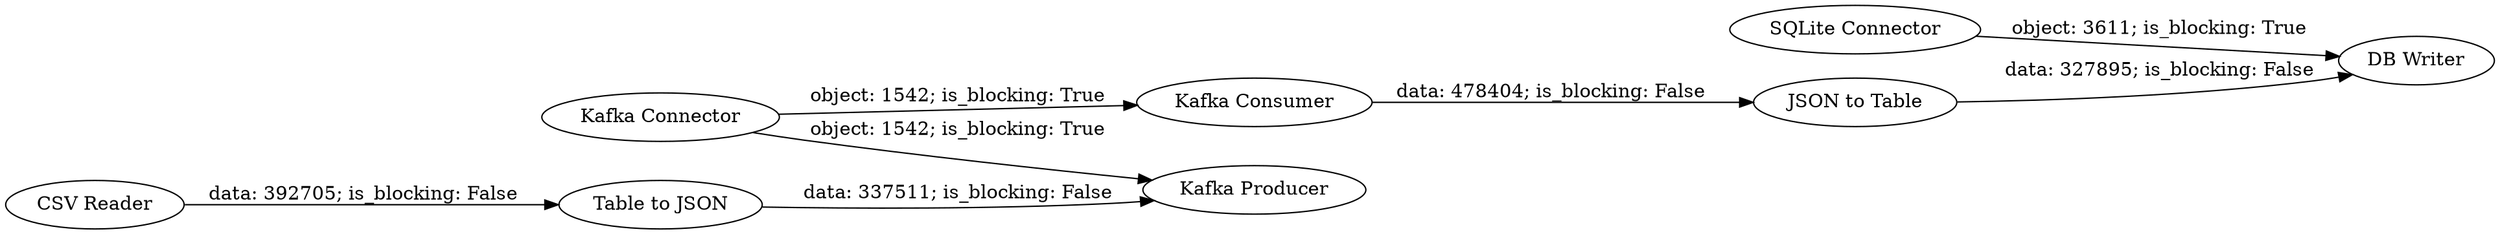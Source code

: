 digraph {
	"-6729309405705748967_15" [label="Kafka Consumer"]
	"-6729309405705748967_13" [label="DB Writer"]
	"-6729309405705748967_1" [label="Kafka Connector"]
	"-6729309405705748967_49" [label="Kafka Producer"]
	"-6729309405705748967_7" [label="JSON to Table"]
	"-6729309405705748967_3" [label="CSV Reader"]
	"-6729309405705748967_12" [label="SQLite Connector"]
	"-6729309405705748967_5" [label="Table to JSON"]
	"-6729309405705748967_1" -> "-6729309405705748967_15" [label="object: 1542; is_blocking: True"]
	"-6729309405705748967_5" -> "-6729309405705748967_49" [label="data: 337511; is_blocking: False"]
	"-6729309405705748967_15" -> "-6729309405705748967_7" [label="data: 478404; is_blocking: False"]
	"-6729309405705748967_12" -> "-6729309405705748967_13" [label="object: 3611; is_blocking: True"]
	"-6729309405705748967_1" -> "-6729309405705748967_49" [label="object: 1542; is_blocking: True"]
	"-6729309405705748967_7" -> "-6729309405705748967_13" [label="data: 327895; is_blocking: False"]
	"-6729309405705748967_3" -> "-6729309405705748967_5" [label="data: 392705; is_blocking: False"]
	rankdir=LR
}
